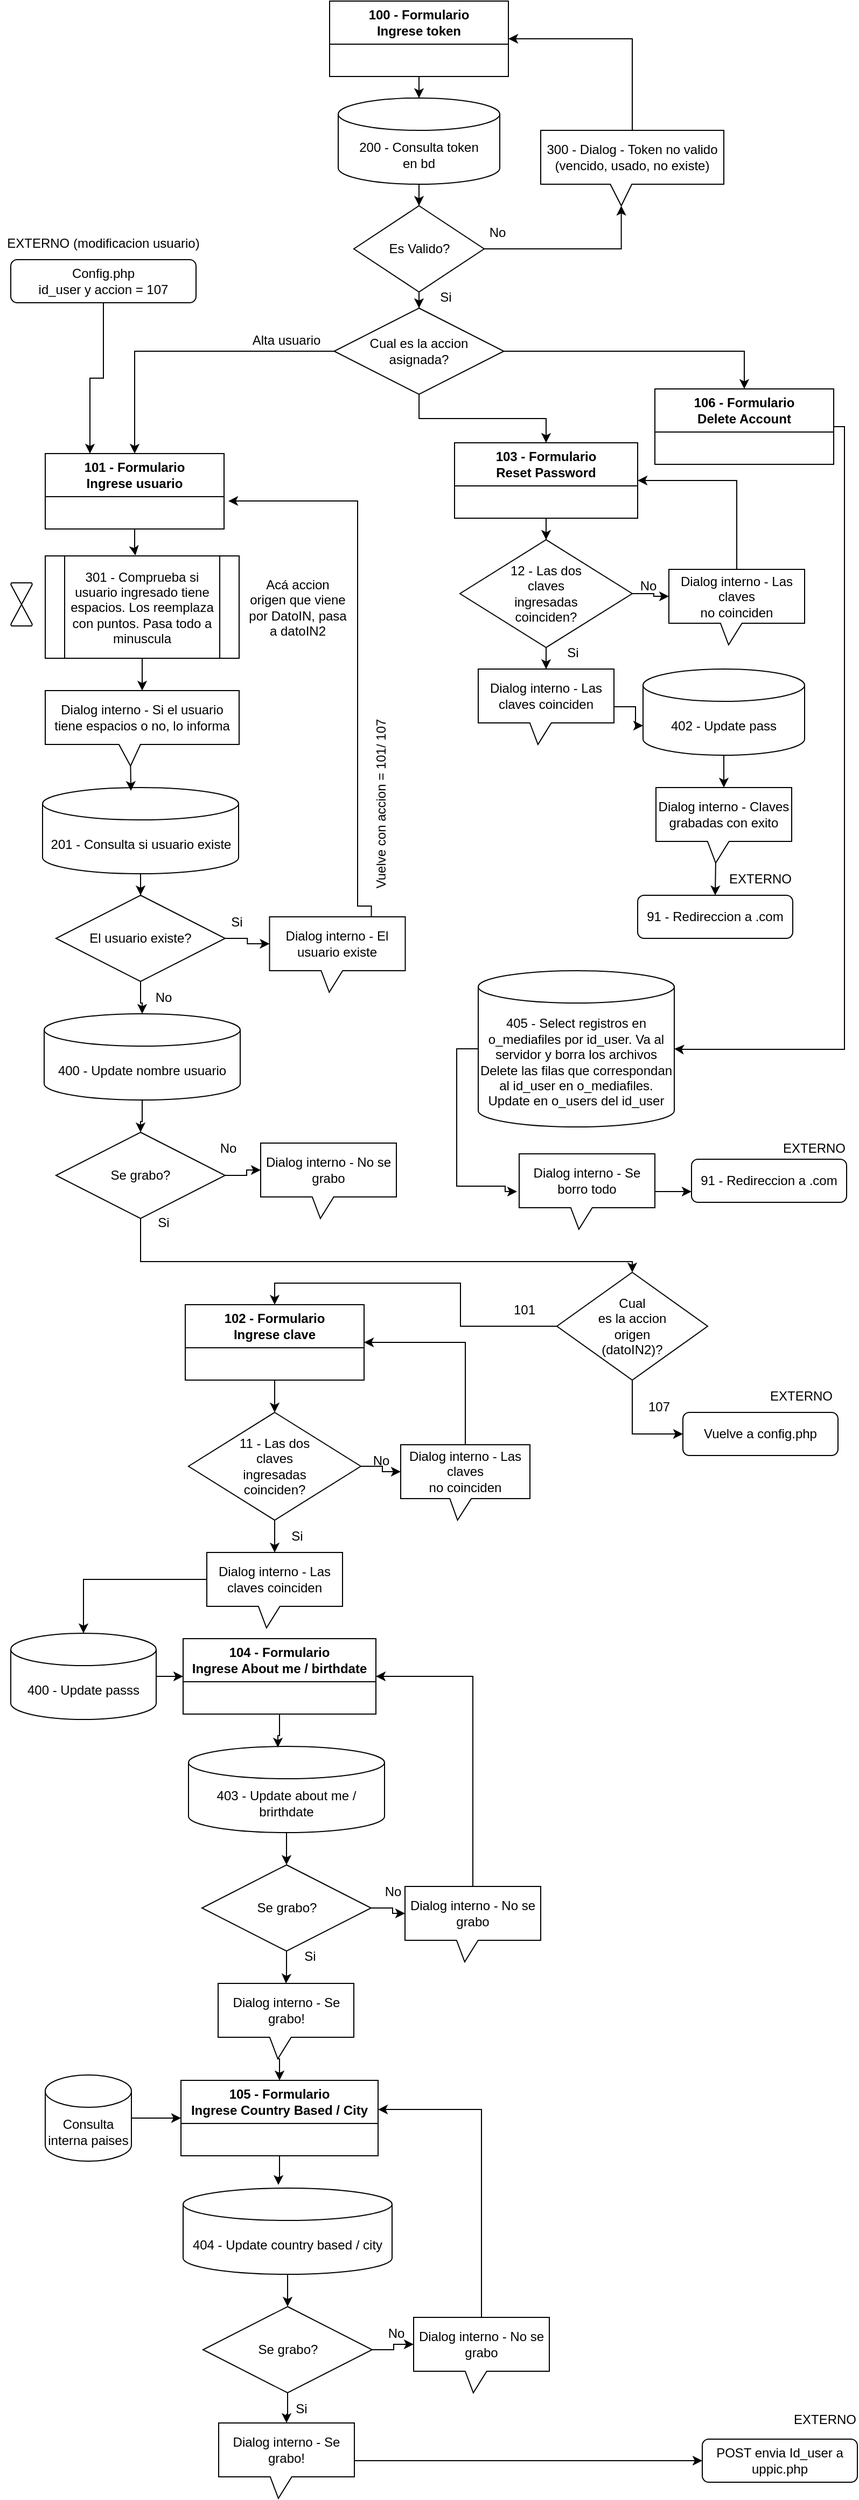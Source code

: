<mxfile version="22.1.11" type="github">
  <diagram name="Página-1" id="55UdeJ7NewFuEaP_pslm">
    <mxGraphModel dx="880" dy="434" grid="1" gridSize="10" guides="1" tooltips="1" connect="1" arrows="1" fold="1" page="1" pageScale="1" pageWidth="827" pageHeight="1169" math="0" shadow="0">
      <root>
        <mxCell id="0" />
        <mxCell id="1" parent="0" />
        <mxCell id="nHWZqv1kgxw6iTe1pO30-9" style="edgeStyle=orthogonalEdgeStyle;rounded=0;orthogonalLoop=1;jettySize=auto;html=1;entryX=0.5;entryY=0;entryDx=0;entryDy=0;" parent="1" source="nHWZqv1kgxw6iTe1pO30-4" target="nHWZqv1kgxw6iTe1pO30-6" edge="1">
          <mxGeometry relative="1" as="geometry" />
        </mxCell>
        <mxCell id="nHWZqv1kgxw6iTe1pO30-4" value="200 - Consulta token &lt;br&gt;en bd" style="shape=cylinder3;whiteSpace=wrap;html=1;boundedLbl=1;backgroundOutline=1;size=15;" parent="1" vertex="1">
          <mxGeometry x="322" y="110" width="150" height="80" as="geometry" />
        </mxCell>
        <mxCell id="nHWZqv1kgxw6iTe1pO30-5" value="100 - Formulario &lt;br&gt;Ingrese token" style="swimlane;whiteSpace=wrap;html=1;startSize=40;" parent="1" vertex="1">
          <mxGeometry x="314" y="20" width="166" height="70" as="geometry" />
        </mxCell>
        <mxCell id="nHWZqv1kgxw6iTe1pO30-29" style="edgeStyle=orthogonalEdgeStyle;rounded=0;orthogonalLoop=1;jettySize=auto;html=1;entryX=0.5;entryY=0;entryDx=0;entryDy=0;" parent="1" source="nHWZqv1kgxw6iTe1pO30-6" target="nHWZqv1kgxw6iTe1pO30-28" edge="1">
          <mxGeometry relative="1" as="geometry" />
        </mxCell>
        <mxCell id="nHWZqv1kgxw6iTe1pO30-6" value="Es Valido?" style="rhombus;whiteSpace=wrap;html=1;" parent="1" vertex="1">
          <mxGeometry x="336.5" y="210" width="121" height="80" as="geometry" />
        </mxCell>
        <mxCell id="nHWZqv1kgxw6iTe1pO30-8" style="edgeStyle=orthogonalEdgeStyle;rounded=0;orthogonalLoop=1;jettySize=auto;html=1;entryX=0.5;entryY=0;entryDx=0;entryDy=0;entryPerimeter=0;" parent="1" source="nHWZqv1kgxw6iTe1pO30-5" target="nHWZqv1kgxw6iTe1pO30-4" edge="1">
          <mxGeometry relative="1" as="geometry" />
        </mxCell>
        <mxCell id="nHWZqv1kgxw6iTe1pO30-19" style="edgeStyle=orthogonalEdgeStyle;rounded=0;orthogonalLoop=1;jettySize=auto;html=1;entryX=1;entryY=0.5;entryDx=0;entryDy=0;exitX=0.5;exitY=0;exitDx=0;exitDy=0;exitPerimeter=0;" parent="1" source="nHWZqv1kgxw6iTe1pO30-13" target="nHWZqv1kgxw6iTe1pO30-5" edge="1">
          <mxGeometry relative="1" as="geometry" />
        </mxCell>
        <mxCell id="nHWZqv1kgxw6iTe1pO30-13" value="300 - Dialog - Token no valido &lt;br&gt;(vencido, usado, no existe)" style="shape=callout;whiteSpace=wrap;html=1;perimeter=calloutPerimeter;position2=0.44;size=20;position=0.38;" parent="1" vertex="1">
          <mxGeometry x="510" y="140" width="170" height="70" as="geometry" />
        </mxCell>
        <mxCell id="nHWZqv1kgxw6iTe1pO30-16" style="edgeStyle=orthogonalEdgeStyle;rounded=0;orthogonalLoop=1;jettySize=auto;html=1;entryX=0;entryY=0;entryDx=74.8;entryDy=70;entryPerimeter=0;" parent="1" source="nHWZqv1kgxw6iTe1pO30-6" target="nHWZqv1kgxw6iTe1pO30-13" edge="1">
          <mxGeometry relative="1" as="geometry" />
        </mxCell>
        <mxCell id="nHWZqv1kgxw6iTe1pO30-17" value="No" style="text;html=1;strokeColor=none;fillColor=none;align=center;verticalAlign=middle;whiteSpace=wrap;rounded=0;" parent="1" vertex="1">
          <mxGeometry x="440" y="220" width="60" height="30" as="geometry" />
        </mxCell>
        <mxCell id="nHWZqv1kgxw6iTe1pO30-33" style="edgeStyle=orthogonalEdgeStyle;rounded=0;orthogonalLoop=1;jettySize=auto;html=1;entryX=0.5;entryY=0;entryDx=0;entryDy=0;" parent="1" source="nHWZqv1kgxw6iTe1pO30-28" target="nHWZqv1kgxw6iTe1pO30-32" edge="1">
          <mxGeometry relative="1" as="geometry" />
        </mxCell>
        <mxCell id="nHWZqv1kgxw6iTe1pO30-34" style="edgeStyle=orthogonalEdgeStyle;rounded=0;orthogonalLoop=1;jettySize=auto;html=1;entryX=0.5;entryY=0;entryDx=0;entryDy=0;" parent="1" source="nHWZqv1kgxw6iTe1pO30-28" target="nHWZqv1kgxw6iTe1pO30-31" edge="1">
          <mxGeometry relative="1" as="geometry" />
        </mxCell>
        <mxCell id="nHWZqv1kgxw6iTe1pO30-35" style="edgeStyle=orthogonalEdgeStyle;rounded=0;orthogonalLoop=1;jettySize=auto;html=1;exitX=0;exitY=0.5;exitDx=0;exitDy=0;entryX=0.5;entryY=0;entryDx=0;entryDy=0;" parent="1" source="nHWZqv1kgxw6iTe1pO30-28" target="nHWZqv1kgxw6iTe1pO30-30" edge="1">
          <mxGeometry relative="1" as="geometry" />
        </mxCell>
        <mxCell id="nHWZqv1kgxw6iTe1pO30-28" value="Cual es la accion &lt;br&gt;asignada?" style="rhombus;whiteSpace=wrap;html=1;" parent="1" vertex="1">
          <mxGeometry x="318.25" y="305" width="157.5" height="80" as="geometry" />
        </mxCell>
        <mxCell id="nHWZqv1kgxw6iTe1pO30-30" value="101 - Formulario &lt;br&gt;Ingrese usuario" style="swimlane;whiteSpace=wrap;html=1;startSize=40;" parent="1" vertex="1">
          <mxGeometry x="50" y="440" width="166" height="70" as="geometry" />
        </mxCell>
        <mxCell id="nHWZqv1kgxw6iTe1pO30-43" style="edgeStyle=orthogonalEdgeStyle;rounded=0;orthogonalLoop=1;jettySize=auto;html=1;entryX=0.5;entryY=0;entryDx=0;entryDy=0;" parent="1" source="nHWZqv1kgxw6iTe1pO30-31" target="nHWZqv1kgxw6iTe1pO30-41" edge="1">
          <mxGeometry relative="1" as="geometry" />
        </mxCell>
        <mxCell id="nHWZqv1kgxw6iTe1pO30-31" value="103 - Formulario &lt;br&gt;Reset Password" style="swimlane;whiteSpace=wrap;html=1;startSize=40;" parent="1" vertex="1">
          <mxGeometry x="430" y="430" width="170" height="70" as="geometry" />
        </mxCell>
        <mxCell id="nHWZqv1kgxw6iTe1pO30-138" style="edgeStyle=orthogonalEdgeStyle;rounded=0;orthogonalLoop=1;jettySize=auto;html=1;exitX=1;exitY=0.5;exitDx=0;exitDy=0;entryX=1;entryY=0.5;entryDx=0;entryDy=0;entryPerimeter=0;" parent="1" target="nHWZqv1kgxw6iTe1pO30-152" edge="1">
          <mxGeometry relative="1" as="geometry">
            <mxPoint x="700" y="1030" as="targetPoint" />
            <mxPoint x="772" y="415" as="sourcePoint" />
            <Array as="points">
              <mxPoint x="792" y="415" />
              <mxPoint x="792" y="993" />
              <mxPoint x="640" y="993" />
            </Array>
          </mxGeometry>
        </mxCell>
        <mxCell id="nHWZqv1kgxw6iTe1pO30-32" value="106 - Formulario &lt;br&gt;Delete Account" style="swimlane;whiteSpace=wrap;html=1;startSize=40;" parent="1" vertex="1">
          <mxGeometry x="616" y="380" width="166" height="70" as="geometry" />
        </mxCell>
        <mxCell id="nHWZqv1kgxw6iTe1pO30-38" value="402 - Update pass" style="shape=cylinder3;whiteSpace=wrap;html=1;boundedLbl=1;backgroundOutline=1;size=15;" parent="1" vertex="1">
          <mxGeometry x="605" y="640" width="150" height="80" as="geometry" />
        </mxCell>
        <mxCell id="nHWZqv1kgxw6iTe1pO30-45" style="edgeStyle=orthogonalEdgeStyle;rounded=0;orthogonalLoop=1;jettySize=auto;html=1;entryX=1;entryY=0.5;entryDx=0;entryDy=0;exitX=0.5;exitY=0;exitDx=0;exitDy=0;exitPerimeter=0;" parent="1" source="nHWZqv1kgxw6iTe1pO30-40" target="nHWZqv1kgxw6iTe1pO30-31" edge="1">
          <mxGeometry relative="1" as="geometry" />
        </mxCell>
        <mxCell id="nHWZqv1kgxw6iTe1pO30-40" value="Dialog interno - Las claves&lt;br&gt;no coinciden" style="shape=callout;whiteSpace=wrap;html=1;perimeter=calloutPerimeter;position2=0.44;size=20;position=0.38;" parent="1" vertex="1">
          <mxGeometry x="629" y="547.5" width="126" height="70" as="geometry" />
        </mxCell>
        <mxCell id="nHWZqv1kgxw6iTe1pO30-41" value="12 - Las dos &lt;br&gt;claves&lt;br&gt;ingresadas&lt;br&gt;coinciden?" style="rhombus;whiteSpace=wrap;html=1;" parent="1" vertex="1">
          <mxGeometry x="435" y="520" width="160" height="100" as="geometry" />
        </mxCell>
        <mxCell id="nHWZqv1kgxw6iTe1pO30-44" style="edgeStyle=orthogonalEdgeStyle;rounded=0;orthogonalLoop=1;jettySize=auto;html=1;entryX=0;entryY=0;entryDx=0;entryDy=25;entryPerimeter=0;" parent="1" source="nHWZqv1kgxw6iTe1pO30-41" target="nHWZqv1kgxw6iTe1pO30-40" edge="1">
          <mxGeometry relative="1" as="geometry" />
        </mxCell>
        <mxCell id="nHWZqv1kgxw6iTe1pO30-46" value="Dialog interno - Las claves coinciden" style="shape=callout;whiteSpace=wrap;html=1;perimeter=calloutPerimeter;position2=0.44;size=20;position=0.38;" parent="1" vertex="1">
          <mxGeometry x="452" y="640" width="126" height="70" as="geometry" />
        </mxCell>
        <mxCell id="nHWZqv1kgxw6iTe1pO30-47" value="No" style="text;html=1;strokeColor=none;fillColor=none;align=center;verticalAlign=middle;whiteSpace=wrap;rounded=0;" parent="1" vertex="1">
          <mxGeometry x="580" y="547.5" width="60" height="30" as="geometry" />
        </mxCell>
        <mxCell id="nHWZqv1kgxw6iTe1pO30-48" style="edgeStyle=orthogonalEdgeStyle;rounded=0;orthogonalLoop=1;jettySize=auto;html=1;entryX=0.5;entryY=0;entryDx=0;entryDy=0;entryPerimeter=0;" parent="1" source="nHWZqv1kgxw6iTe1pO30-41" target="nHWZqv1kgxw6iTe1pO30-46" edge="1">
          <mxGeometry relative="1" as="geometry" />
        </mxCell>
        <mxCell id="nHWZqv1kgxw6iTe1pO30-51" value="Si" style="text;html=1;strokeColor=none;fillColor=none;align=center;verticalAlign=middle;whiteSpace=wrap;rounded=0;" parent="1" vertex="1">
          <mxGeometry x="510" y="610" width="60" height="30" as="geometry" />
        </mxCell>
        <mxCell id="nHWZqv1kgxw6iTe1pO30-57" style="edgeStyle=orthogonalEdgeStyle;rounded=0;orthogonalLoop=1;jettySize=auto;html=1;entryX=0.5;entryY=0;entryDx=0;entryDy=0;exitX=0;exitY=0;exitDx=55.44;exitDy=70;exitPerimeter=0;" parent="1" source="nHWZqv1kgxw6iTe1pO30-53" target="nHWZqv1kgxw6iTe1pO30-56" edge="1">
          <mxGeometry relative="1" as="geometry" />
        </mxCell>
        <mxCell id="nHWZqv1kgxw6iTe1pO30-53" value="Dialog interno - Claves&lt;br&gt;grabadas con exito" style="shape=callout;whiteSpace=wrap;html=1;perimeter=calloutPerimeter;position2=0.44;size=20;position=0.38;" parent="1" vertex="1">
          <mxGeometry x="617" y="750" width="126" height="70" as="geometry" />
        </mxCell>
        <mxCell id="nHWZqv1kgxw6iTe1pO30-54" style="edgeStyle=orthogonalEdgeStyle;rounded=0;orthogonalLoop=1;jettySize=auto;html=1;entryX=0.5;entryY=0;entryDx=0;entryDy=0;entryPerimeter=0;" parent="1" source="nHWZqv1kgxw6iTe1pO30-38" target="nHWZqv1kgxw6iTe1pO30-53" edge="1">
          <mxGeometry relative="1" as="geometry" />
        </mxCell>
        <mxCell id="nHWZqv1kgxw6iTe1pO30-56" value="91 - Redireccion a .com" style="rounded=1;whiteSpace=wrap;html=1;" parent="1" vertex="1">
          <mxGeometry x="600" y="850" width="144" height="40" as="geometry" />
        </mxCell>
        <mxCell id="nHWZqv1kgxw6iTe1pO30-58" value="Alta usuario" style="text;html=1;strokeColor=none;fillColor=none;align=center;verticalAlign=middle;whiteSpace=wrap;rounded=0;" parent="1" vertex="1">
          <mxGeometry x="208.5" y="320" width="130" height="30" as="geometry" />
        </mxCell>
        <mxCell id="nHWZqv1kgxw6iTe1pO30-77" style="edgeStyle=orthogonalEdgeStyle;rounded=0;orthogonalLoop=1;jettySize=auto;html=1;entryX=0.5;entryY=0;entryDx=0;entryDy=0;" parent="1" source="nHWZqv1kgxw6iTe1pO30-60" target="nHWZqv1kgxw6iTe1pO30-67" edge="1">
          <mxGeometry relative="1" as="geometry" />
        </mxCell>
        <mxCell id="nHWZqv1kgxw6iTe1pO30-60" value="201 - Consulta si usuario existe" style="shape=cylinder3;whiteSpace=wrap;html=1;boundedLbl=1;backgroundOutline=1;size=15;" parent="1" vertex="1">
          <mxGeometry x="47.5" y="750" width="182" height="80" as="geometry" />
        </mxCell>
        <mxCell id="nHWZqv1kgxw6iTe1pO30-61" value="301 - Comprueba si usuario ingresado tiene espacios. Los reemplaza con puntos. Pasa todo a minuscula" style="shape=process;whiteSpace=wrap;html=1;backgroundOutline=1;" parent="1" vertex="1">
          <mxGeometry x="50" y="535" width="180" height="95" as="geometry" />
        </mxCell>
        <mxCell id="nHWZqv1kgxw6iTe1pO30-62" style="edgeStyle=orthogonalEdgeStyle;rounded=0;orthogonalLoop=1;jettySize=auto;html=1;entryX=0.465;entryY=-0.005;entryDx=0;entryDy=0;entryPerimeter=0;" parent="1" source="nHWZqv1kgxw6iTe1pO30-30" target="nHWZqv1kgxw6iTe1pO30-61" edge="1">
          <mxGeometry relative="1" as="geometry" />
        </mxCell>
        <mxCell id="nHWZqv1kgxw6iTe1pO30-63" value="Dialog interno - Si el usuario tiene espacios o no, lo informa" style="shape=callout;whiteSpace=wrap;html=1;perimeter=calloutPerimeter;position2=0.44;size=20;position=0.38;" parent="1" vertex="1">
          <mxGeometry x="50" y="660" width="180" height="70" as="geometry" />
        </mxCell>
        <mxCell id="nHWZqv1kgxw6iTe1pO30-65" style="edgeStyle=orthogonalEdgeStyle;rounded=0;orthogonalLoop=1;jettySize=auto;html=1;entryX=0.5;entryY=0;entryDx=0;entryDy=0;entryPerimeter=0;" parent="1" source="nHWZqv1kgxw6iTe1pO30-61" target="nHWZqv1kgxw6iTe1pO30-63" edge="1">
          <mxGeometry relative="1" as="geometry" />
        </mxCell>
        <mxCell id="nHWZqv1kgxw6iTe1pO30-66" style="edgeStyle=orthogonalEdgeStyle;rounded=0;orthogonalLoop=1;jettySize=auto;html=1;entryX=0.451;entryY=0.038;entryDx=0;entryDy=0;entryPerimeter=0;exitX=0;exitY=0;exitDx=79.2;exitDy=70;exitPerimeter=0;" parent="1" source="nHWZqv1kgxw6iTe1pO30-63" target="nHWZqv1kgxw6iTe1pO30-60" edge="1">
          <mxGeometry relative="1" as="geometry" />
        </mxCell>
        <mxCell id="nHWZqv1kgxw6iTe1pO30-74" style="edgeStyle=orthogonalEdgeStyle;rounded=0;orthogonalLoop=1;jettySize=auto;html=1;" parent="1" source="nHWZqv1kgxw6iTe1pO30-67" target="nHWZqv1kgxw6iTe1pO30-73" edge="1">
          <mxGeometry relative="1" as="geometry" />
        </mxCell>
        <mxCell id="nHWZqv1kgxw6iTe1pO30-67" value="El usuario existe?" style="rhombus;whiteSpace=wrap;html=1;" parent="1" vertex="1">
          <mxGeometry x="60" y="850" width="157" height="80" as="geometry" />
        </mxCell>
        <mxCell id="nHWZqv1kgxw6iTe1pO30-68" value="Dialog interno - El usuario existe" style="shape=callout;whiteSpace=wrap;html=1;perimeter=calloutPerimeter;position2=0.44;size=20;position=0.38;" parent="1" vertex="1">
          <mxGeometry x="258.25" y="870" width="126" height="70" as="geometry" />
        </mxCell>
        <mxCell id="nHWZqv1kgxw6iTe1pO30-69" style="edgeStyle=orthogonalEdgeStyle;rounded=0;orthogonalLoop=1;jettySize=auto;html=1;entryX=0;entryY=0;entryDx=0;entryDy=25;entryPerimeter=0;" parent="1" source="nHWZqv1kgxw6iTe1pO30-67" target="nHWZqv1kgxw6iTe1pO30-68" edge="1">
          <mxGeometry relative="1" as="geometry" />
        </mxCell>
        <mxCell id="nHWZqv1kgxw6iTe1pO30-70" style="edgeStyle=orthogonalEdgeStyle;rounded=0;orthogonalLoop=1;jettySize=auto;html=1;entryX=1.024;entryY=0.629;entryDx=0;entryDy=0;entryPerimeter=0;exitX=0.75;exitY=0;exitDx=0;exitDy=0;exitPerimeter=0;" parent="1" source="nHWZqv1kgxw6iTe1pO30-68" target="nHWZqv1kgxw6iTe1pO30-30" edge="1">
          <mxGeometry relative="1" as="geometry">
            <mxPoint x="340" y="860" as="sourcePoint" />
            <Array as="points">
              <mxPoint x="353" y="860" />
              <mxPoint x="340" y="860" />
              <mxPoint x="340" y="484" />
            </Array>
          </mxGeometry>
        </mxCell>
        <mxCell id="nHWZqv1kgxw6iTe1pO30-71" value="Si" style="text;html=1;strokeColor=none;fillColor=none;align=center;verticalAlign=middle;whiteSpace=wrap;rounded=0;" parent="1" vertex="1">
          <mxGeometry x="198.25" y="860" width="60" height="30" as="geometry" />
        </mxCell>
        <mxCell id="nHWZqv1kgxw6iTe1pO30-82" style="edgeStyle=orthogonalEdgeStyle;rounded=0;orthogonalLoop=1;jettySize=auto;html=1;" parent="1" source="nHWZqv1kgxw6iTe1pO30-73" target="nHWZqv1kgxw6iTe1pO30-78" edge="1">
          <mxGeometry relative="1" as="geometry" />
        </mxCell>
        <mxCell id="nHWZqv1kgxw6iTe1pO30-73" value="400 - Update nombre usuario" style="shape=cylinder3;whiteSpace=wrap;html=1;boundedLbl=1;backgroundOutline=1;size=15;" parent="1" vertex="1">
          <mxGeometry x="49" y="960" width="182" height="80" as="geometry" />
        </mxCell>
        <mxCell id="nHWZqv1kgxw6iTe1pO30-75" value="No" style="text;html=1;strokeColor=none;fillColor=none;align=center;verticalAlign=middle;whiteSpace=wrap;rounded=0;" parent="1" vertex="1">
          <mxGeometry x="130" y="930" width="60" height="30" as="geometry" />
        </mxCell>
        <mxCell id="AKfNMI0MB8VE3aAii052-7" style="edgeStyle=orthogonalEdgeStyle;rounded=0;orthogonalLoop=1;jettySize=auto;html=1;" edge="1" parent="1" source="nHWZqv1kgxw6iTe1pO30-78" target="AKfNMI0MB8VE3aAii052-4">
          <mxGeometry relative="1" as="geometry">
            <Array as="points">
              <mxPoint x="139" y="1190" />
              <mxPoint x="595" y="1190" />
            </Array>
          </mxGeometry>
        </mxCell>
        <mxCell id="nHWZqv1kgxw6iTe1pO30-78" value="Se grabo?" style="rhombus;whiteSpace=wrap;html=1;" parent="1" vertex="1">
          <mxGeometry x="60" y="1070" width="157" height="80" as="geometry" />
        </mxCell>
        <mxCell id="nHWZqv1kgxw6iTe1pO30-79" value="Dialog interno - No se grabo" style="shape=callout;whiteSpace=wrap;html=1;perimeter=calloutPerimeter;position2=0.44;size=20;position=0.38;" parent="1" vertex="1">
          <mxGeometry x="250" y="1080" width="126" height="70" as="geometry" />
        </mxCell>
        <mxCell id="nHWZqv1kgxw6iTe1pO30-81" style="edgeStyle=orthogonalEdgeStyle;rounded=0;orthogonalLoop=1;jettySize=auto;html=1;entryX=0;entryY=0;entryDx=0;entryDy=25;entryPerimeter=0;" parent="1" source="nHWZqv1kgxw6iTe1pO30-78" target="nHWZqv1kgxw6iTe1pO30-79" edge="1">
          <mxGeometry relative="1" as="geometry" />
        </mxCell>
        <mxCell id="nHWZqv1kgxw6iTe1pO30-84" value="No" style="text;html=1;strokeColor=none;fillColor=none;align=center;verticalAlign=middle;whiteSpace=wrap;rounded=0;" parent="1" vertex="1">
          <mxGeometry x="190" y="1070" width="60" height="30" as="geometry" />
        </mxCell>
        <mxCell id="nHWZqv1kgxw6iTe1pO30-85" value="Si" style="text;html=1;strokeColor=none;fillColor=none;align=center;verticalAlign=middle;whiteSpace=wrap;rounded=0;" parent="1" vertex="1">
          <mxGeometry x="392" y="280" width="60" height="30" as="geometry" />
        </mxCell>
        <mxCell id="nHWZqv1kgxw6iTe1pO30-86" value="Si" style="text;html=1;strokeColor=none;fillColor=none;align=center;verticalAlign=middle;whiteSpace=wrap;rounded=0;" parent="1" vertex="1">
          <mxGeometry x="130" y="1139" width="60" height="30" as="geometry" />
        </mxCell>
        <mxCell id="nHWZqv1kgxw6iTe1pO30-92" style="edgeStyle=orthogonalEdgeStyle;rounded=0;orthogonalLoop=1;jettySize=auto;html=1;entryX=0.5;entryY=0;entryDx=0;entryDy=0;" parent="1" source="nHWZqv1kgxw6iTe1pO30-89" target="nHWZqv1kgxw6iTe1pO30-91" edge="1">
          <mxGeometry relative="1" as="geometry" />
        </mxCell>
        <mxCell id="nHWZqv1kgxw6iTe1pO30-89" value="102 - Formulario &lt;br&gt;Ingrese clave" style="swimlane;whiteSpace=wrap;html=1;startSize=40;" parent="1" vertex="1">
          <mxGeometry x="180" y="1230" width="166" height="70" as="geometry" />
        </mxCell>
        <mxCell id="nHWZqv1kgxw6iTe1pO30-91" value="11 - Las dos &lt;br&gt;claves&lt;br&gt;ingresadas&lt;br&gt;coinciden?" style="rhombus;whiteSpace=wrap;html=1;" parent="1" vertex="1">
          <mxGeometry x="183" y="1330" width="160" height="100" as="geometry" />
        </mxCell>
        <mxCell id="nHWZqv1kgxw6iTe1pO30-95" style="edgeStyle=orthogonalEdgeStyle;rounded=0;orthogonalLoop=1;jettySize=auto;html=1;entryX=1;entryY=0.5;entryDx=0;entryDy=0;exitX=0.5;exitY=0;exitDx=0;exitDy=0;exitPerimeter=0;" parent="1" source="nHWZqv1kgxw6iTe1pO30-93" target="nHWZqv1kgxw6iTe1pO30-89" edge="1">
          <mxGeometry relative="1" as="geometry" />
        </mxCell>
        <mxCell id="nHWZqv1kgxw6iTe1pO30-93" value="Dialog interno - Las claves&lt;br&gt;no coinciden" style="shape=callout;whiteSpace=wrap;html=1;perimeter=calloutPerimeter;position2=0.44;size=20;position=0.38;" parent="1" vertex="1">
          <mxGeometry x="380" y="1360" width="120" height="70" as="geometry" />
        </mxCell>
        <mxCell id="nHWZqv1kgxw6iTe1pO30-94" style="edgeStyle=orthogonalEdgeStyle;rounded=0;orthogonalLoop=1;jettySize=auto;html=1;entryX=0;entryY=0;entryDx=0;entryDy=25;entryPerimeter=0;" parent="1" source="nHWZqv1kgxw6iTe1pO30-91" target="nHWZqv1kgxw6iTe1pO30-93" edge="1">
          <mxGeometry relative="1" as="geometry" />
        </mxCell>
        <mxCell id="nHWZqv1kgxw6iTe1pO30-96" value="Dialog interno - Las claves coinciden" style="shape=callout;whiteSpace=wrap;html=1;perimeter=calloutPerimeter;position2=0.44;size=20;position=0.38;" parent="1" vertex="1">
          <mxGeometry x="200" y="1460" width="126" height="70" as="geometry" />
        </mxCell>
        <mxCell id="nHWZqv1kgxw6iTe1pO30-97" style="edgeStyle=orthogonalEdgeStyle;rounded=0;orthogonalLoop=1;jettySize=auto;html=1;entryX=0.5;entryY=0;entryDx=0;entryDy=0;entryPerimeter=0;" parent="1" source="nHWZqv1kgxw6iTe1pO30-91" target="nHWZqv1kgxw6iTe1pO30-96" edge="1">
          <mxGeometry relative="1" as="geometry" />
        </mxCell>
        <mxCell id="nHWZqv1kgxw6iTe1pO30-98" value="No" style="text;html=1;strokeColor=none;fillColor=none;align=center;verticalAlign=middle;whiteSpace=wrap;rounded=0;" parent="1" vertex="1">
          <mxGeometry x="332" y="1360" width="60" height="30" as="geometry" />
        </mxCell>
        <mxCell id="nHWZqv1kgxw6iTe1pO30-99" value="Si" style="text;html=1;strokeColor=none;fillColor=none;align=center;verticalAlign=middle;whiteSpace=wrap;rounded=0;" parent="1" vertex="1">
          <mxGeometry x="254" y="1430" width="60" height="30" as="geometry" />
        </mxCell>
        <mxCell id="AKfNMI0MB8VE3aAii052-5" style="edgeStyle=orthogonalEdgeStyle;rounded=0;orthogonalLoop=1;jettySize=auto;html=1;" edge="1" parent="1" source="nHWZqv1kgxw6iTe1pO30-100" target="nHWZqv1kgxw6iTe1pO30-103">
          <mxGeometry relative="1" as="geometry" />
        </mxCell>
        <mxCell id="nHWZqv1kgxw6iTe1pO30-100" value="400 - Update passs" style="shape=cylinder3;whiteSpace=wrap;html=1;boundedLbl=1;backgroundOutline=1;size=15;" parent="1" vertex="1">
          <mxGeometry x="18" y="1535" width="135" height="80" as="geometry" />
        </mxCell>
        <mxCell id="nHWZqv1kgxw6iTe1pO30-103" value="104 - Formulario &lt;br&gt;Ingrese About me / birthdate" style="swimlane;whiteSpace=wrap;html=1;startSize=40;" parent="1" vertex="1">
          <mxGeometry x="178" y="1540" width="179" height="70" as="geometry" />
        </mxCell>
        <mxCell id="nHWZqv1kgxw6iTe1pO30-108" style="edgeStyle=orthogonalEdgeStyle;rounded=0;orthogonalLoop=1;jettySize=auto;html=1;entryX=0.5;entryY=0;entryDx=0;entryDy=0;" parent="1" source="nHWZqv1kgxw6iTe1pO30-105" target="nHWZqv1kgxw6iTe1pO30-107" edge="1">
          <mxGeometry relative="1" as="geometry" />
        </mxCell>
        <mxCell id="nHWZqv1kgxw6iTe1pO30-105" value="403 - Update about me / brirthdate" style="shape=cylinder3;whiteSpace=wrap;html=1;boundedLbl=1;backgroundOutline=1;size=15;" parent="1" vertex="1">
          <mxGeometry x="183" y="1640" width="182" height="80" as="geometry" />
        </mxCell>
        <mxCell id="nHWZqv1kgxw6iTe1pO30-106" style="edgeStyle=orthogonalEdgeStyle;rounded=0;orthogonalLoop=1;jettySize=auto;html=1;entryX=0.456;entryY=0.013;entryDx=0;entryDy=0;entryPerimeter=0;" parent="1" source="nHWZqv1kgxw6iTe1pO30-103" target="nHWZqv1kgxw6iTe1pO30-105" edge="1">
          <mxGeometry relative="1" as="geometry" />
        </mxCell>
        <mxCell id="nHWZqv1kgxw6iTe1pO30-115" style="edgeStyle=orthogonalEdgeStyle;rounded=0;orthogonalLoop=1;jettySize=auto;html=1;" parent="1" source="nHWZqv1kgxw6iTe1pO30-107" target="nHWZqv1kgxw6iTe1pO30-114" edge="1">
          <mxGeometry relative="1" as="geometry" />
        </mxCell>
        <mxCell id="nHWZqv1kgxw6iTe1pO30-107" value="Se grabo?" style="rhombus;whiteSpace=wrap;html=1;" parent="1" vertex="1">
          <mxGeometry x="195.5" y="1750" width="157" height="80" as="geometry" />
        </mxCell>
        <mxCell id="nHWZqv1kgxw6iTe1pO30-110" style="edgeStyle=orthogonalEdgeStyle;rounded=0;orthogonalLoop=1;jettySize=auto;html=1;entryX=1;entryY=0.5;entryDx=0;entryDy=0;exitX=0.5;exitY=0;exitDx=0;exitDy=0;exitPerimeter=0;" parent="1" source="nHWZqv1kgxw6iTe1pO30-109" target="nHWZqv1kgxw6iTe1pO30-103" edge="1">
          <mxGeometry relative="1" as="geometry" />
        </mxCell>
        <mxCell id="nHWZqv1kgxw6iTe1pO30-109" value="Dialog interno - No se grabo" style="shape=callout;whiteSpace=wrap;html=1;perimeter=calloutPerimeter;position2=0.44;size=20;position=0.38;" parent="1" vertex="1">
          <mxGeometry x="384" y="1770" width="126" height="70" as="geometry" />
        </mxCell>
        <mxCell id="nHWZqv1kgxw6iTe1pO30-112" style="edgeStyle=orthogonalEdgeStyle;rounded=0;orthogonalLoop=1;jettySize=auto;html=1;entryX=0;entryY=0;entryDx=0;entryDy=25;entryPerimeter=0;" parent="1" source="nHWZqv1kgxw6iTe1pO30-107" target="nHWZqv1kgxw6iTe1pO30-109" edge="1">
          <mxGeometry relative="1" as="geometry" />
        </mxCell>
        <mxCell id="nHWZqv1kgxw6iTe1pO30-113" value="No" style="text;html=1;strokeColor=none;fillColor=none;align=center;verticalAlign=middle;whiteSpace=wrap;rounded=0;" parent="1" vertex="1">
          <mxGeometry x="343" y="1760" width="60" height="30" as="geometry" />
        </mxCell>
        <mxCell id="nHWZqv1kgxw6iTe1pO30-117" style="edgeStyle=orthogonalEdgeStyle;rounded=0;orthogonalLoop=1;jettySize=auto;html=1;entryX=0.5;entryY=0;entryDx=0;entryDy=0;exitX=0;exitY=0;exitDx=55.44;exitDy=70;exitPerimeter=0;" parent="1" source="nHWZqv1kgxw6iTe1pO30-114" target="nHWZqv1kgxw6iTe1pO30-116" edge="1">
          <mxGeometry relative="1" as="geometry" />
        </mxCell>
        <mxCell id="nHWZqv1kgxw6iTe1pO30-114" value="Dialog interno - Se grabo!" style="shape=callout;whiteSpace=wrap;html=1;perimeter=calloutPerimeter;position2=0.44;size=20;position=0.38;" parent="1" vertex="1">
          <mxGeometry x="210.5" y="1860" width="126" height="70" as="geometry" />
        </mxCell>
        <mxCell id="nHWZqv1kgxw6iTe1pO30-116" value="105 - Formulario &lt;br&gt;Ingrese Country Based / City" style="swimlane;whiteSpace=wrap;html=1;startSize=40;" parent="1" vertex="1">
          <mxGeometry x="176" y="1950" width="183" height="70" as="geometry" />
        </mxCell>
        <mxCell id="nHWZqv1kgxw6iTe1pO30-120" style="edgeStyle=orthogonalEdgeStyle;rounded=0;orthogonalLoop=1;jettySize=auto;html=1;entryX=0;entryY=0.5;entryDx=0;entryDy=0;" parent="1" source="nHWZqv1kgxw6iTe1pO30-118" target="nHWZqv1kgxw6iTe1pO30-116" edge="1">
          <mxGeometry relative="1" as="geometry" />
        </mxCell>
        <mxCell id="nHWZqv1kgxw6iTe1pO30-118" value="Consulta interna paises" style="shape=cylinder3;whiteSpace=wrap;html=1;boundedLbl=1;backgroundOutline=1;size=15;" parent="1" vertex="1">
          <mxGeometry x="50" y="1945" width="80" height="80" as="geometry" />
        </mxCell>
        <mxCell id="nHWZqv1kgxw6iTe1pO30-126" style="edgeStyle=orthogonalEdgeStyle;rounded=0;orthogonalLoop=1;jettySize=auto;html=1;entryX=0.5;entryY=0;entryDx=0;entryDy=0;" parent="1" source="nHWZqv1kgxw6iTe1pO30-122" target="nHWZqv1kgxw6iTe1pO30-125" edge="1">
          <mxGeometry relative="1" as="geometry" />
        </mxCell>
        <mxCell id="nHWZqv1kgxw6iTe1pO30-122" value="404 - Update country based / city" style="shape=cylinder3;whiteSpace=wrap;html=1;boundedLbl=1;backgroundOutline=1;size=15;" parent="1" vertex="1">
          <mxGeometry x="178" y="2050" width="194" height="80" as="geometry" />
        </mxCell>
        <mxCell id="nHWZqv1kgxw6iTe1pO30-124" value="Si" style="text;html=1;strokeColor=none;fillColor=none;align=center;verticalAlign=middle;whiteSpace=wrap;rounded=0;" parent="1" vertex="1">
          <mxGeometry x="266" y="1820" width="60" height="30" as="geometry" />
        </mxCell>
        <mxCell id="nHWZqv1kgxw6iTe1pO30-131" style="edgeStyle=orthogonalEdgeStyle;rounded=0;orthogonalLoop=1;jettySize=auto;html=1;" parent="1" source="nHWZqv1kgxw6iTe1pO30-125" target="nHWZqv1kgxw6iTe1pO30-130" edge="1">
          <mxGeometry relative="1" as="geometry" />
        </mxCell>
        <mxCell id="nHWZqv1kgxw6iTe1pO30-125" value="Se grabo?" style="rhombus;whiteSpace=wrap;html=1;" parent="1" vertex="1">
          <mxGeometry x="196.5" y="2160" width="157" height="80" as="geometry" />
        </mxCell>
        <mxCell id="nHWZqv1kgxw6iTe1pO30-127" value="Dialog interno - No se grabo" style="shape=callout;whiteSpace=wrap;html=1;perimeter=calloutPerimeter;position2=0.44;size=20;position=0.38;" parent="1" vertex="1">
          <mxGeometry x="392" y="2170" width="126" height="70" as="geometry" />
        </mxCell>
        <mxCell id="nHWZqv1kgxw6iTe1pO30-128" style="edgeStyle=orthogonalEdgeStyle;rounded=0;orthogonalLoop=1;jettySize=auto;html=1;entryX=0;entryY=0;entryDx=0;entryDy=25;entryPerimeter=0;" parent="1" source="nHWZqv1kgxw6iTe1pO30-125" target="nHWZqv1kgxw6iTe1pO30-127" edge="1">
          <mxGeometry relative="1" as="geometry" />
        </mxCell>
        <mxCell id="nHWZqv1kgxw6iTe1pO30-129" style="edgeStyle=orthogonalEdgeStyle;rounded=0;orthogonalLoop=1;jettySize=auto;html=1;entryX=1;entryY=0.386;entryDx=0;entryDy=0;entryPerimeter=0;exitX=0.5;exitY=0;exitDx=0;exitDy=0;exitPerimeter=0;" parent="1" source="nHWZqv1kgxw6iTe1pO30-127" target="nHWZqv1kgxw6iTe1pO30-116" edge="1">
          <mxGeometry relative="1" as="geometry" />
        </mxCell>
        <mxCell id="nHWZqv1kgxw6iTe1pO30-146" style="edgeStyle=orthogonalEdgeStyle;rounded=0;orthogonalLoop=1;jettySize=auto;html=1;entryX=0;entryY=0.5;entryDx=0;entryDy=0;" parent="1" source="nHWZqv1kgxw6iTe1pO30-130" target="nHWZqv1kgxw6iTe1pO30-141" edge="1">
          <mxGeometry relative="1" as="geometry" />
        </mxCell>
        <mxCell id="nHWZqv1kgxw6iTe1pO30-130" value="Dialog interno - Se grabo!" style="shape=callout;whiteSpace=wrap;html=1;perimeter=calloutPerimeter;position2=0.44;size=20;position=0.38;" parent="1" vertex="1">
          <mxGeometry x="211" y="2268" width="126" height="70" as="geometry" />
        </mxCell>
        <mxCell id="nHWZqv1kgxw6iTe1pO30-133" value="No" style="text;html=1;strokeColor=none;fillColor=none;align=center;verticalAlign=middle;whiteSpace=wrap;rounded=0;" parent="1" vertex="1">
          <mxGeometry x="346" y="2170" width="60" height="30" as="geometry" />
        </mxCell>
        <mxCell id="nHWZqv1kgxw6iTe1pO30-135" value="Si" style="text;html=1;strokeColor=none;fillColor=none;align=center;verticalAlign=middle;whiteSpace=wrap;rounded=0;" parent="1" vertex="1">
          <mxGeometry x="258.25" y="2240" width="60" height="30" as="geometry" />
        </mxCell>
        <mxCell id="nHWZqv1kgxw6iTe1pO30-141" value="POST envia Id_user a uppic.php" style="rounded=1;whiteSpace=wrap;html=1;" parent="1" vertex="1">
          <mxGeometry x="660" y="2283" width="144" height="40" as="geometry" />
        </mxCell>
        <mxCell id="nHWZqv1kgxw6iTe1pO30-143" style="edgeStyle=orthogonalEdgeStyle;rounded=0;orthogonalLoop=1;jettySize=auto;html=1;entryX=0.456;entryY=-0.037;entryDx=0;entryDy=0;entryPerimeter=0;" parent="1" source="nHWZqv1kgxw6iTe1pO30-116" target="nHWZqv1kgxw6iTe1pO30-122" edge="1">
          <mxGeometry relative="1" as="geometry" />
        </mxCell>
        <mxCell id="nHWZqv1kgxw6iTe1pO30-144" style="edgeStyle=orthogonalEdgeStyle;rounded=0;orthogonalLoop=1;jettySize=auto;html=1;entryX=0.5;entryY=0;entryDx=0;entryDy=0;entryPerimeter=0;exitX=0;exitY=0;exitDx=0;exitDy=25;exitPerimeter=0;" parent="1" source="nHWZqv1kgxw6iTe1pO30-96" target="nHWZqv1kgxw6iTe1pO30-100" edge="1">
          <mxGeometry relative="1" as="geometry" />
        </mxCell>
        <mxCell id="nHWZqv1kgxw6iTe1pO30-150" value="EXTERNO" style="text;html=1;strokeColor=none;fillColor=none;align=center;verticalAlign=middle;whiteSpace=wrap;rounded=0;" parent="1" vertex="1">
          <mxGeometry x="744" y="2250" width="60" height="30" as="geometry" />
        </mxCell>
        <mxCell id="nHWZqv1kgxw6iTe1pO30-151" value="EXTERNO" style="text;html=1;strokeColor=none;fillColor=none;align=center;verticalAlign=middle;whiteSpace=wrap;rounded=0;" parent="1" vertex="1">
          <mxGeometry x="684" y="820" width="60" height="30" as="geometry" />
        </mxCell>
        <mxCell id="nHWZqv1kgxw6iTe1pO30-152" value="405 - Select registros en o_mediafiles por id_user. Va al servidor y borra los archivos&lt;br&gt;Delete las filas que correspondan al id_user en o_mediafiles.&lt;br&gt;Update en o_users del id_user" style="shape=cylinder3;whiteSpace=wrap;html=1;boundedLbl=1;backgroundOutline=1;size=15;" parent="1" vertex="1">
          <mxGeometry x="452" y="920" width="182" height="145" as="geometry" />
        </mxCell>
        <mxCell id="nHWZqv1kgxw6iTe1pO30-158" style="edgeStyle=orthogonalEdgeStyle;rounded=0;orthogonalLoop=1;jettySize=auto;html=1;entryX=0;entryY=0.75;entryDx=0;entryDy=0;" parent="1" source="nHWZqv1kgxw6iTe1pO30-153" target="nHWZqv1kgxw6iTe1pO30-157" edge="1">
          <mxGeometry relative="1" as="geometry" />
        </mxCell>
        <mxCell id="nHWZqv1kgxw6iTe1pO30-153" value="Dialog interno - Se borro todo" style="shape=callout;whiteSpace=wrap;html=1;perimeter=calloutPerimeter;position2=0.44;size=20;position=0.38;" parent="1" vertex="1">
          <mxGeometry x="490" y="1090" width="126" height="70" as="geometry" />
        </mxCell>
        <mxCell id="nHWZqv1kgxw6iTe1pO30-154" style="edgeStyle=orthogonalEdgeStyle;rounded=0;orthogonalLoop=1;jettySize=auto;html=1;entryX=0;entryY=0;entryDx=0;entryDy=52.5;entryPerimeter=0;" parent="1" source="nHWZqv1kgxw6iTe1pO30-46" target="nHWZqv1kgxw6iTe1pO30-38" edge="1">
          <mxGeometry relative="1" as="geometry" />
        </mxCell>
        <mxCell id="nHWZqv1kgxw6iTe1pO30-156" style="edgeStyle=orthogonalEdgeStyle;rounded=0;orthogonalLoop=1;jettySize=auto;html=1;entryX=-0.016;entryY=0.5;entryDx=0;entryDy=0;entryPerimeter=0;exitX=0;exitY=0.5;exitDx=0;exitDy=0;exitPerimeter=0;" parent="1" source="nHWZqv1kgxw6iTe1pO30-152" target="nHWZqv1kgxw6iTe1pO30-153" edge="1">
          <mxGeometry relative="1" as="geometry">
            <Array as="points">
              <mxPoint x="432" y="993" />
              <mxPoint x="432" y="1120" />
              <mxPoint x="477" y="1120" />
            </Array>
          </mxGeometry>
        </mxCell>
        <mxCell id="nHWZqv1kgxw6iTe1pO30-157" value="91 - Redireccion a .com" style="rounded=1;whiteSpace=wrap;html=1;" parent="1" vertex="1">
          <mxGeometry x="650" y="1095" width="144" height="40" as="geometry" />
        </mxCell>
        <mxCell id="nHWZqv1kgxw6iTe1pO30-159" value="EXTERNO" style="text;html=1;strokeColor=none;fillColor=none;align=center;verticalAlign=middle;whiteSpace=wrap;rounded=0;" parent="1" vertex="1">
          <mxGeometry x="734" y="1070" width="60" height="30" as="geometry" />
        </mxCell>
        <mxCell id="AKfNMI0MB8VE3aAii052-3" style="edgeStyle=orthogonalEdgeStyle;rounded=0;orthogonalLoop=1;jettySize=auto;html=1;entryX=0.25;entryY=0;entryDx=0;entryDy=0;" edge="1" parent="1" source="AKfNMI0MB8VE3aAii052-1" target="nHWZqv1kgxw6iTe1pO30-30">
          <mxGeometry relative="1" as="geometry" />
        </mxCell>
        <mxCell id="AKfNMI0MB8VE3aAii052-1" value="Config.php&lt;br&gt;id_user y accion = 107" style="rounded=1;whiteSpace=wrap;html=1;" vertex="1" parent="1">
          <mxGeometry x="18" y="260" width="172" height="40" as="geometry" />
        </mxCell>
        <mxCell id="AKfNMI0MB8VE3aAii052-2" value="EXTERNO (modificacion usuario)" style="text;html=1;strokeColor=none;fillColor=none;align=center;verticalAlign=middle;whiteSpace=wrap;rounded=0;" vertex="1" parent="1">
          <mxGeometry x="8" y="230" width="192" height="30" as="geometry" />
        </mxCell>
        <mxCell id="AKfNMI0MB8VE3aAii052-9" style="edgeStyle=orthogonalEdgeStyle;rounded=0;orthogonalLoop=1;jettySize=auto;html=1;entryX=0.5;entryY=0;entryDx=0;entryDy=0;" edge="1" parent="1" source="AKfNMI0MB8VE3aAii052-4" target="nHWZqv1kgxw6iTe1pO30-89">
          <mxGeometry relative="1" as="geometry" />
        </mxCell>
        <mxCell id="AKfNMI0MB8VE3aAii052-12" style="edgeStyle=orthogonalEdgeStyle;rounded=0;orthogonalLoop=1;jettySize=auto;html=1;entryX=0;entryY=0.5;entryDx=0;entryDy=0;" edge="1" parent="1" source="AKfNMI0MB8VE3aAii052-4" target="AKfNMI0MB8VE3aAii052-11">
          <mxGeometry relative="1" as="geometry" />
        </mxCell>
        <mxCell id="AKfNMI0MB8VE3aAii052-4" value="Cual &lt;br&gt;es la accion &lt;br&gt;origen &lt;br&gt;(datoIN2)?" style="rhombus;whiteSpace=wrap;html=1;" vertex="1" parent="1">
          <mxGeometry x="525" y="1200" width="140" height="100" as="geometry" />
        </mxCell>
        <mxCell id="AKfNMI0MB8VE3aAii052-8" value="101" style="text;html=1;strokeColor=none;fillColor=none;align=center;verticalAlign=middle;whiteSpace=wrap;rounded=0;" vertex="1" parent="1">
          <mxGeometry x="465" y="1220" width="60" height="30" as="geometry" />
        </mxCell>
        <mxCell id="AKfNMI0MB8VE3aAii052-10" value="107" style="text;html=1;strokeColor=none;fillColor=none;align=center;verticalAlign=middle;whiteSpace=wrap;rounded=0;" vertex="1" parent="1">
          <mxGeometry x="590" y="1310" width="60" height="30" as="geometry" />
        </mxCell>
        <mxCell id="AKfNMI0MB8VE3aAii052-11" value="Vuelve a config.php" style="rounded=1;whiteSpace=wrap;html=1;" vertex="1" parent="1">
          <mxGeometry x="642" y="1330" width="144" height="40" as="geometry" />
        </mxCell>
        <mxCell id="AKfNMI0MB8VE3aAii052-13" value="EXTERNO" style="text;html=1;strokeColor=none;fillColor=none;align=center;verticalAlign=middle;whiteSpace=wrap;rounded=0;" vertex="1" parent="1">
          <mxGeometry x="722" y="1300" width="60" height="30" as="geometry" />
        </mxCell>
        <mxCell id="AKfNMI0MB8VE3aAii052-14" value="Vuelve con accion = 101/ 107" style="text;html=1;strokeColor=none;fillColor=none;align=center;verticalAlign=middle;whiteSpace=wrap;rounded=0;rotation=-90;" vertex="1" parent="1">
          <mxGeometry x="268" y="750" width="188" height="30" as="geometry" />
        </mxCell>
        <mxCell id="AKfNMI0MB8VE3aAii052-15" value="Acá accion origen que viene por DatoIN, pasa a datoIN2" style="text;html=1;strokeColor=none;fillColor=none;align=center;verticalAlign=middle;whiteSpace=wrap;rounded=0;" vertex="1" parent="1">
          <mxGeometry x="237.75" y="530" width="92.5" height="105" as="geometry" />
        </mxCell>
        <mxCell id="AKfNMI0MB8VE3aAii052-16" value="" style="verticalLabelPosition=bottom;verticalAlign=top;html=1;shape=mxgraph.flowchart.collate;" vertex="1" parent="1">
          <mxGeometry x="18" y="560" width="20" height="40" as="geometry" />
        </mxCell>
      </root>
    </mxGraphModel>
  </diagram>
</mxfile>
